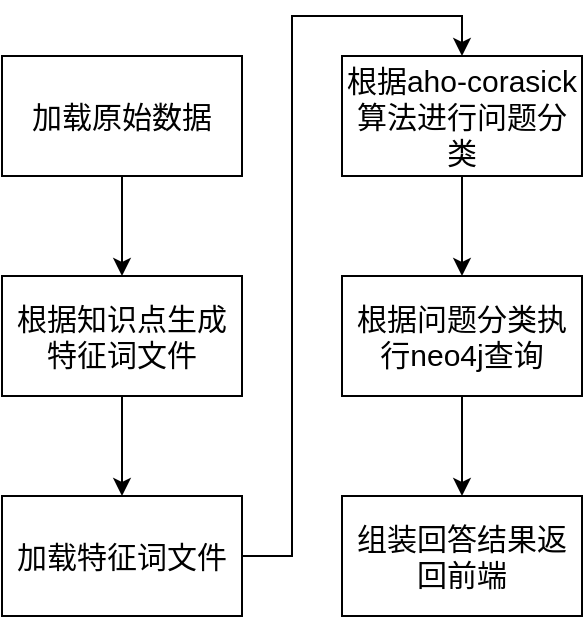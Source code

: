 <mxfile version="24.4.2" type="github">
  <diagram name="第 1 页" id="xd2-DBqmfvaIYT1nYGzt">
    <mxGraphModel dx="1020" dy="655" grid="1" gridSize="10" guides="1" tooltips="1" connect="1" arrows="1" fold="1" page="1" pageScale="1" pageWidth="827" pageHeight="1169" math="0" shadow="0">
      <root>
        <mxCell id="0" />
        <mxCell id="1" parent="0" />
        <mxCell id="MD2gJB0NFOTU7PyMnq_k-11" style="edgeStyle=orthogonalEdgeStyle;rounded=0;orthogonalLoop=1;jettySize=auto;html=1;exitX=0.5;exitY=1;exitDx=0;exitDy=0;entryX=0.5;entryY=0;entryDx=0;entryDy=0;" edge="1" parent="1" source="MD2gJB0NFOTU7PyMnq_k-1" target="MD2gJB0NFOTU7PyMnq_k-2">
          <mxGeometry relative="1" as="geometry" />
        </mxCell>
        <mxCell id="MD2gJB0NFOTU7PyMnq_k-1" value="根据aho-corasick算法进行问题分类" style="rounded=0;whiteSpace=wrap;html=1;fontSize=15;" vertex="1" parent="1">
          <mxGeometry x="270" y="90" width="120" height="60" as="geometry" />
        </mxCell>
        <mxCell id="MD2gJB0NFOTU7PyMnq_k-12" style="edgeStyle=orthogonalEdgeStyle;rounded=0;orthogonalLoop=1;jettySize=auto;html=1;exitX=0.5;exitY=1;exitDx=0;exitDy=0;entryX=0.5;entryY=0;entryDx=0;entryDy=0;" edge="1" parent="1" source="MD2gJB0NFOTU7PyMnq_k-2" target="MD2gJB0NFOTU7PyMnq_k-6">
          <mxGeometry relative="1" as="geometry" />
        </mxCell>
        <mxCell id="MD2gJB0NFOTU7PyMnq_k-2" value="根据问题分类执行neo4j查询" style="rounded=0;whiteSpace=wrap;html=1;fontSize=15;" vertex="1" parent="1">
          <mxGeometry x="270" y="200" width="120" height="60" as="geometry" />
        </mxCell>
        <mxCell id="MD2gJB0NFOTU7PyMnq_k-8" style="edgeStyle=orthogonalEdgeStyle;rounded=0;orthogonalLoop=1;jettySize=auto;html=1;exitX=0.5;exitY=1;exitDx=0;exitDy=0;entryX=0.5;entryY=0;entryDx=0;entryDy=0;" edge="1" parent="1" source="MD2gJB0NFOTU7PyMnq_k-3" target="MD2gJB0NFOTU7PyMnq_k-4">
          <mxGeometry relative="1" as="geometry" />
        </mxCell>
        <mxCell id="MD2gJB0NFOTU7PyMnq_k-3" value="加载原始数据" style="rounded=0;whiteSpace=wrap;html=1;fontSize=15;" vertex="1" parent="1">
          <mxGeometry x="100" y="90" width="120" height="60" as="geometry" />
        </mxCell>
        <mxCell id="MD2gJB0NFOTU7PyMnq_k-9" style="edgeStyle=orthogonalEdgeStyle;rounded=0;orthogonalLoop=1;jettySize=auto;html=1;exitX=0.5;exitY=1;exitDx=0;exitDy=0;entryX=0.5;entryY=0;entryDx=0;entryDy=0;" edge="1" parent="1" source="MD2gJB0NFOTU7PyMnq_k-4" target="MD2gJB0NFOTU7PyMnq_k-5">
          <mxGeometry relative="1" as="geometry" />
        </mxCell>
        <mxCell id="MD2gJB0NFOTU7PyMnq_k-4" value="根据知识点生成特征词文件" style="rounded=0;whiteSpace=wrap;html=1;fontSize=15;" vertex="1" parent="1">
          <mxGeometry x="100" y="200" width="120" height="60" as="geometry" />
        </mxCell>
        <mxCell id="MD2gJB0NFOTU7PyMnq_k-10" style="edgeStyle=orthogonalEdgeStyle;rounded=0;orthogonalLoop=1;jettySize=auto;html=1;exitX=1;exitY=0.5;exitDx=0;exitDy=0;entryX=0.5;entryY=0;entryDx=0;entryDy=0;" edge="1" parent="1" source="MD2gJB0NFOTU7PyMnq_k-5" target="MD2gJB0NFOTU7PyMnq_k-1">
          <mxGeometry relative="1" as="geometry" />
        </mxCell>
        <mxCell id="MD2gJB0NFOTU7PyMnq_k-5" value="加载特征词文件" style="rounded=0;whiteSpace=wrap;html=1;fontSize=15;" vertex="1" parent="1">
          <mxGeometry x="100" y="310" width="120" height="60" as="geometry" />
        </mxCell>
        <mxCell id="MD2gJB0NFOTU7PyMnq_k-6" value="组装回答结果返回前端" style="rounded=0;whiteSpace=wrap;html=1;fontSize=15;" vertex="1" parent="1">
          <mxGeometry x="270" y="310" width="120" height="60" as="geometry" />
        </mxCell>
      </root>
    </mxGraphModel>
  </diagram>
</mxfile>
